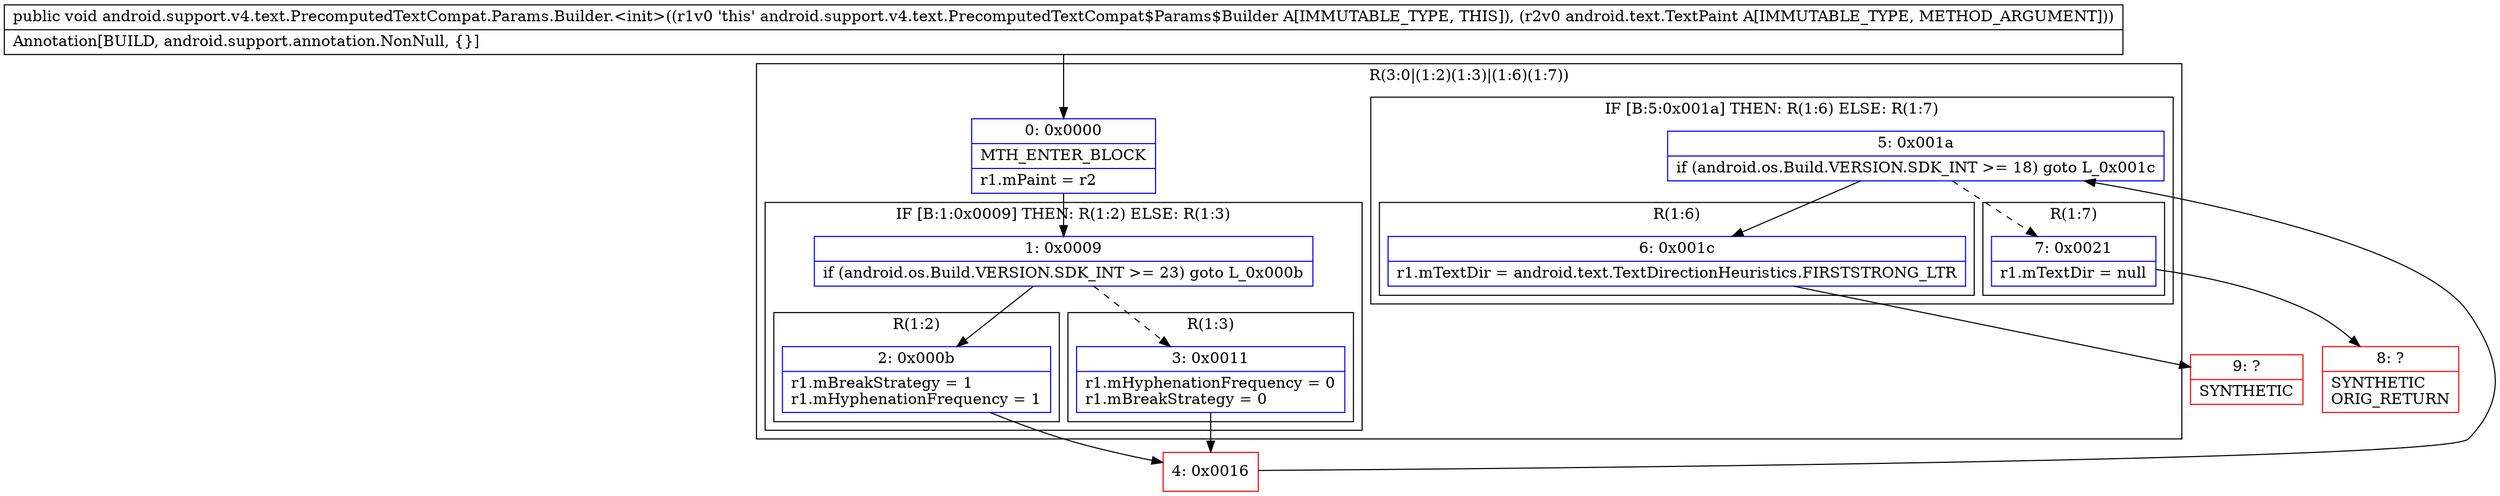 digraph "CFG forandroid.support.v4.text.PrecomputedTextCompat.Params.Builder.\<init\>(Landroid\/text\/TextPaint;)V" {
subgraph cluster_Region_2119420622 {
label = "R(3:0|(1:2)(1:3)|(1:6)(1:7))";
node [shape=record,color=blue];
Node_0 [shape=record,label="{0\:\ 0x0000|MTH_ENTER_BLOCK\l|r1.mPaint = r2\l}"];
subgraph cluster_IfRegion_1159289723 {
label = "IF [B:1:0x0009] THEN: R(1:2) ELSE: R(1:3)";
node [shape=record,color=blue];
Node_1 [shape=record,label="{1\:\ 0x0009|if (android.os.Build.VERSION.SDK_INT \>= 23) goto L_0x000b\l}"];
subgraph cluster_Region_1229492039 {
label = "R(1:2)";
node [shape=record,color=blue];
Node_2 [shape=record,label="{2\:\ 0x000b|r1.mBreakStrategy = 1\lr1.mHyphenationFrequency = 1\l}"];
}
subgraph cluster_Region_1164954805 {
label = "R(1:3)";
node [shape=record,color=blue];
Node_3 [shape=record,label="{3\:\ 0x0011|r1.mHyphenationFrequency = 0\lr1.mBreakStrategy = 0\l}"];
}
}
subgraph cluster_IfRegion_621439852 {
label = "IF [B:5:0x001a] THEN: R(1:6) ELSE: R(1:7)";
node [shape=record,color=blue];
Node_5 [shape=record,label="{5\:\ 0x001a|if (android.os.Build.VERSION.SDK_INT \>= 18) goto L_0x001c\l}"];
subgraph cluster_Region_709312053 {
label = "R(1:6)";
node [shape=record,color=blue];
Node_6 [shape=record,label="{6\:\ 0x001c|r1.mTextDir = android.text.TextDirectionHeuristics.FIRSTSTRONG_LTR\l}"];
}
subgraph cluster_Region_662224525 {
label = "R(1:7)";
node [shape=record,color=blue];
Node_7 [shape=record,label="{7\:\ 0x0021|r1.mTextDir = null\l}"];
}
}
}
Node_4 [shape=record,color=red,label="{4\:\ 0x0016}"];
Node_8 [shape=record,color=red,label="{8\:\ ?|SYNTHETIC\lORIG_RETURN\l}"];
Node_9 [shape=record,color=red,label="{9\:\ ?|SYNTHETIC\l}"];
MethodNode[shape=record,label="{public void android.support.v4.text.PrecomputedTextCompat.Params.Builder.\<init\>((r1v0 'this' android.support.v4.text.PrecomputedTextCompat$Params$Builder A[IMMUTABLE_TYPE, THIS]), (r2v0 android.text.TextPaint A[IMMUTABLE_TYPE, METHOD_ARGUMENT]))  | Annotation[BUILD, android.support.annotation.NonNull, \{\}]\l}"];
MethodNode -> Node_0;
Node_0 -> Node_1;
Node_1 -> Node_2;
Node_1 -> Node_3[style=dashed];
Node_2 -> Node_4;
Node_3 -> Node_4;
Node_5 -> Node_6;
Node_5 -> Node_7[style=dashed];
Node_6 -> Node_9;
Node_7 -> Node_8;
Node_4 -> Node_5;
}

